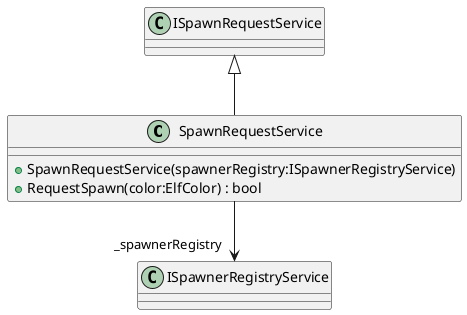 @startuml
class SpawnRequestService {
    + SpawnRequestService(spawnerRegistry:ISpawnerRegistryService)
    + RequestSpawn(color:ElfColor) : bool
}
ISpawnRequestService <|-- SpawnRequestService
SpawnRequestService --> "_spawnerRegistry" ISpawnerRegistryService
@enduml
